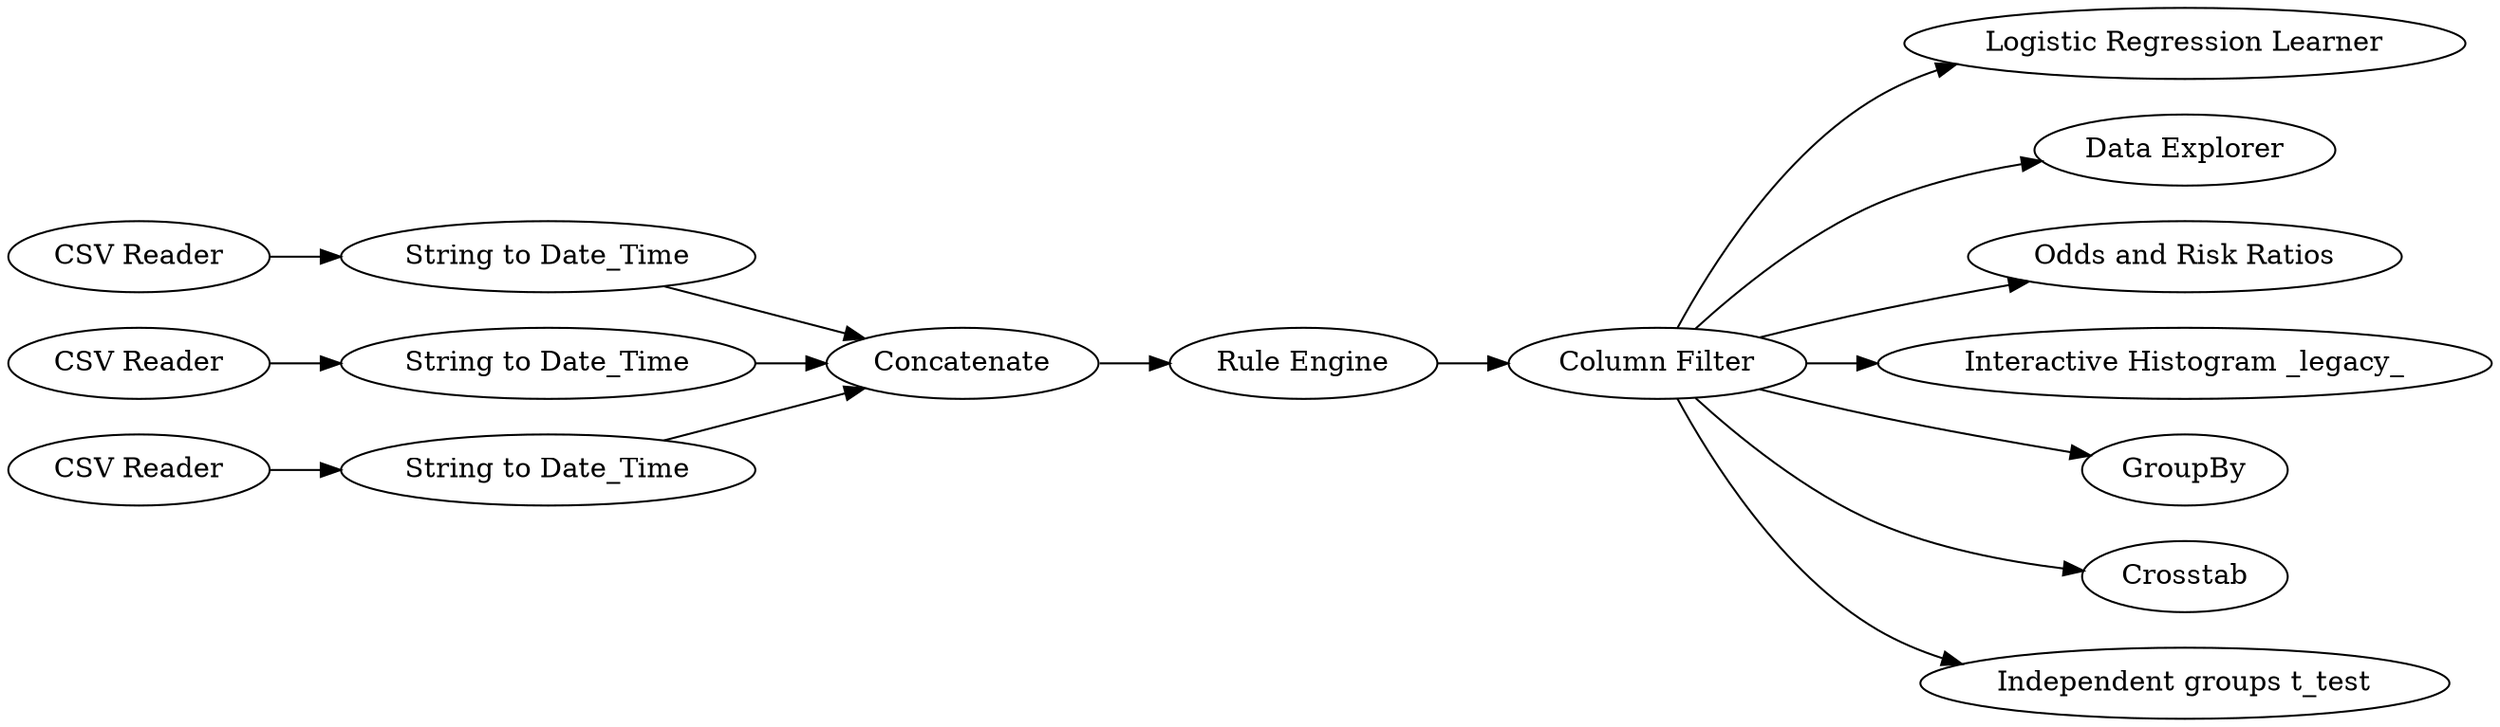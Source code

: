 digraph {
	"-7307359273647254104_4" [label="String to Date_Time"]
	"-7307359273647254104_18" [label="Logistic Regression Learner"]
	"-7307359273647254104_2" [label="CSV Reader"]
	"-7307359273647254104_8" [label="Rule Engine"]
	"-7307359273647254104_10" [label="Data Explorer"]
	"-7307359273647254104_11" [label="Column Filter"]
	"-7307359273647254104_16" [label="Odds and Risk Ratios"]
	"-7307359273647254104_5" [label="String to Date_Time"]
	"-7307359273647254104_12" [label="Interactive Histogram _legacy_"]
	"-7307359273647254104_1" [label="CSV Reader"]
	"-7307359273647254104_7" [label=Concatenate]
	"-7307359273647254104_13" [label=GroupBy]
	"-7307359273647254104_17" [label=Crosstab]
	"-7307359273647254104_3" [label="CSV Reader"]
	"-7307359273647254104_14" [label="Independent groups t_test"]
	"-7307359273647254104_6" [label="String to Date_Time"]
	"-7307359273647254104_8" -> "-7307359273647254104_11"
	"-7307359273647254104_11" -> "-7307359273647254104_13"
	"-7307359273647254104_2" -> "-7307359273647254104_5"
	"-7307359273647254104_3" -> "-7307359273647254104_6"
	"-7307359273647254104_11" -> "-7307359273647254104_17"
	"-7307359273647254104_1" -> "-7307359273647254104_4"
	"-7307359273647254104_11" -> "-7307359273647254104_12"
	"-7307359273647254104_6" -> "-7307359273647254104_7"
	"-7307359273647254104_11" -> "-7307359273647254104_14"
	"-7307359273647254104_7" -> "-7307359273647254104_8"
	"-7307359273647254104_5" -> "-7307359273647254104_7"
	"-7307359273647254104_11" -> "-7307359273647254104_18"
	"-7307359273647254104_11" -> "-7307359273647254104_16"
	"-7307359273647254104_4" -> "-7307359273647254104_7"
	"-7307359273647254104_11" -> "-7307359273647254104_10"
	rankdir=LR
}
